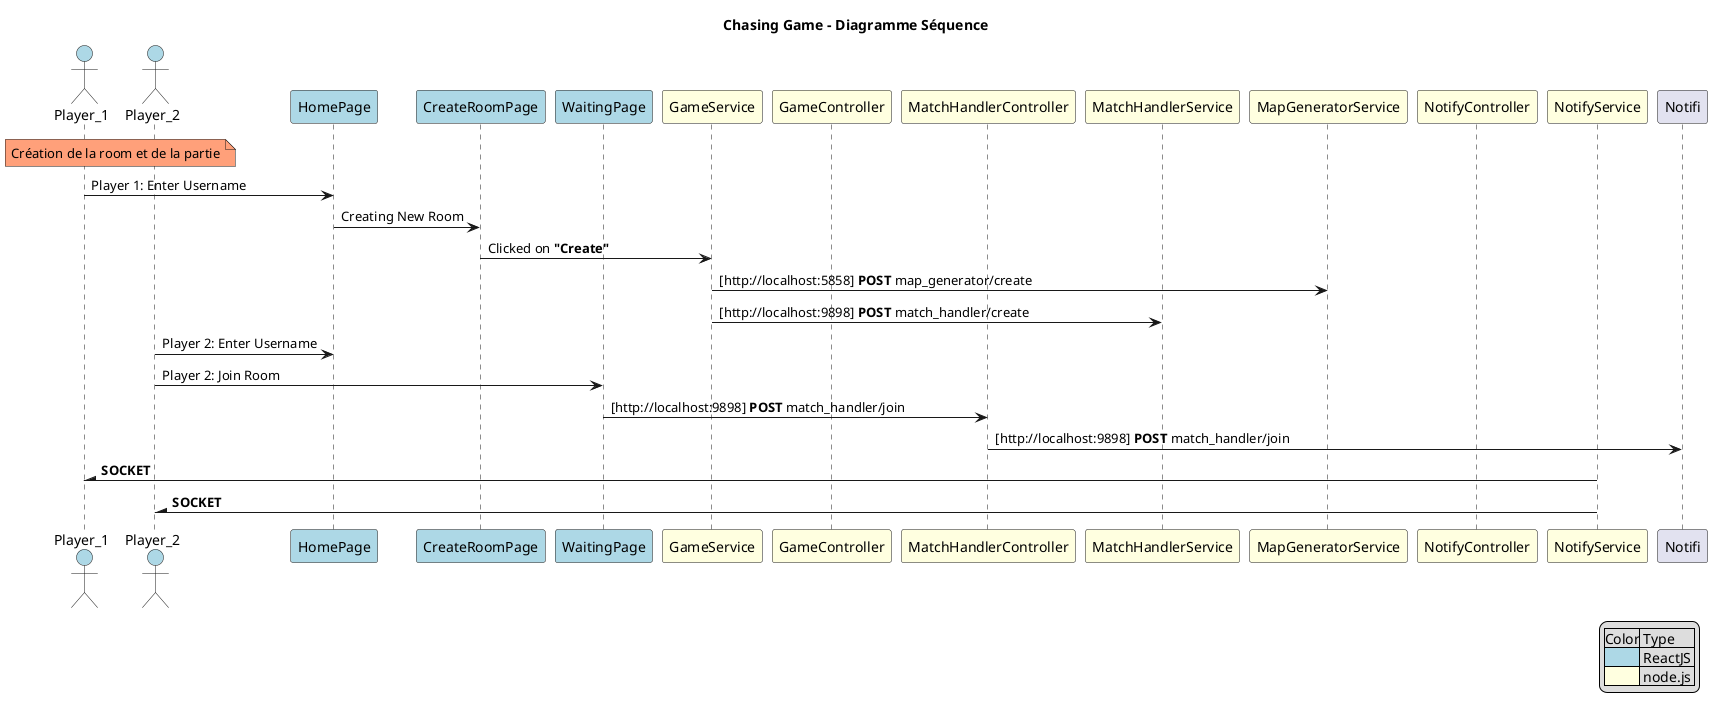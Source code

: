 @startuml Diagramme Séquence

title Chasing Game - Diagramme Séquence

' Players et FrontEnd
actor Player_1 #LightBlue
actor Player_2 #LightBlue
' participant Game #LightBlue

' node.js

participant HomePage #LightBlue
participant CreateRoomPage #LightBlue
participant WaitingPage #LightBlue
participant GameService #LightYellow
participant GameController #LightYellow

participant MatchHandlerController #LightYellow
participant MatchHandlerService #LightYellow
participant MapGeneratorService #LightYellow


participant NotifyController #LightYellow
participant NotifyService #LightYellow

legend right
    |Color| Type |
    |<#LightBlue>| ReactJS |
    |<#LightYellow>| node.js |
endlegend

note over Player_1, Player_2 #LightSalmon : Création de la room et de la partie

Player_1 -> HomePage : Player 1: Enter Username
HomePage -> CreateRoomPage : Creating New Room
CreateRoomPage -> GameService : Clicked on <b>"Create"</b>

GameService -> MapGeneratorService : [http://localhost:5858] <b>POST</b> map_generator/create
GameService -> MatchHandlerService : [http://localhost:9898] <b>POST</b> match_handler/create

Player_2 -> HomePage : Player 2: Enter Username
Player_2 -> WaitingPage : Player 2: Join Room
WaitingPage -> MatchHandlerController  : [http://localhost:9898] <b>POST</b> match_handler/join
MatchHandlerController -> Notifi  : [http://localhost:9898] <b>POST</b> match_handler/join

NotifyService -\ Player_1 : <b>SOCKET</b>
NotifyService -\ Player_2 : <b>SOCKET</b>


@enduml